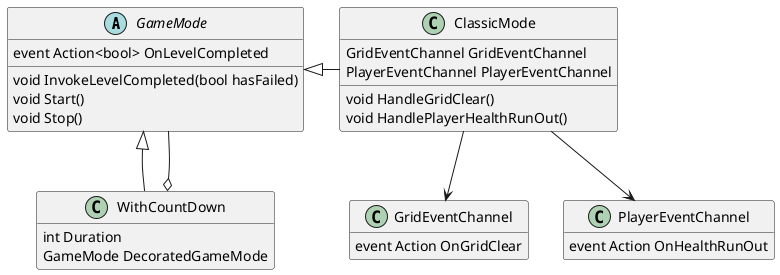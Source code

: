 @startuml
'https://plantuml.com/class-diagram

hide empty members

abstract class GameMode {
    event Action<bool> OnLevelCompleted
    void InvokeLevelCompleted(bool hasFailed)
    void Start()
    void Stop()
}

class ClassicMode {
    GridEventChannel GridEventChannel
    PlayerEventChannel PlayerEventChannel
    void HandleGridClear()
    void HandlePlayerHealthRunOut()
}
GameMode <|- ClassicMode

class GridEventChannel {
    event Action OnGridClear
}
ClassicMode --> GridEventChannel

class PlayerEventChannel {
    event Action OnHealthRunOut
}
ClassicMode --> PlayerEventChannel

class WithCountDown {
    int Duration
    GameMode DecoratedGameMode
}
GameMode <|-- WithCountDown
WithCountDown o-- GameMode


@enduml